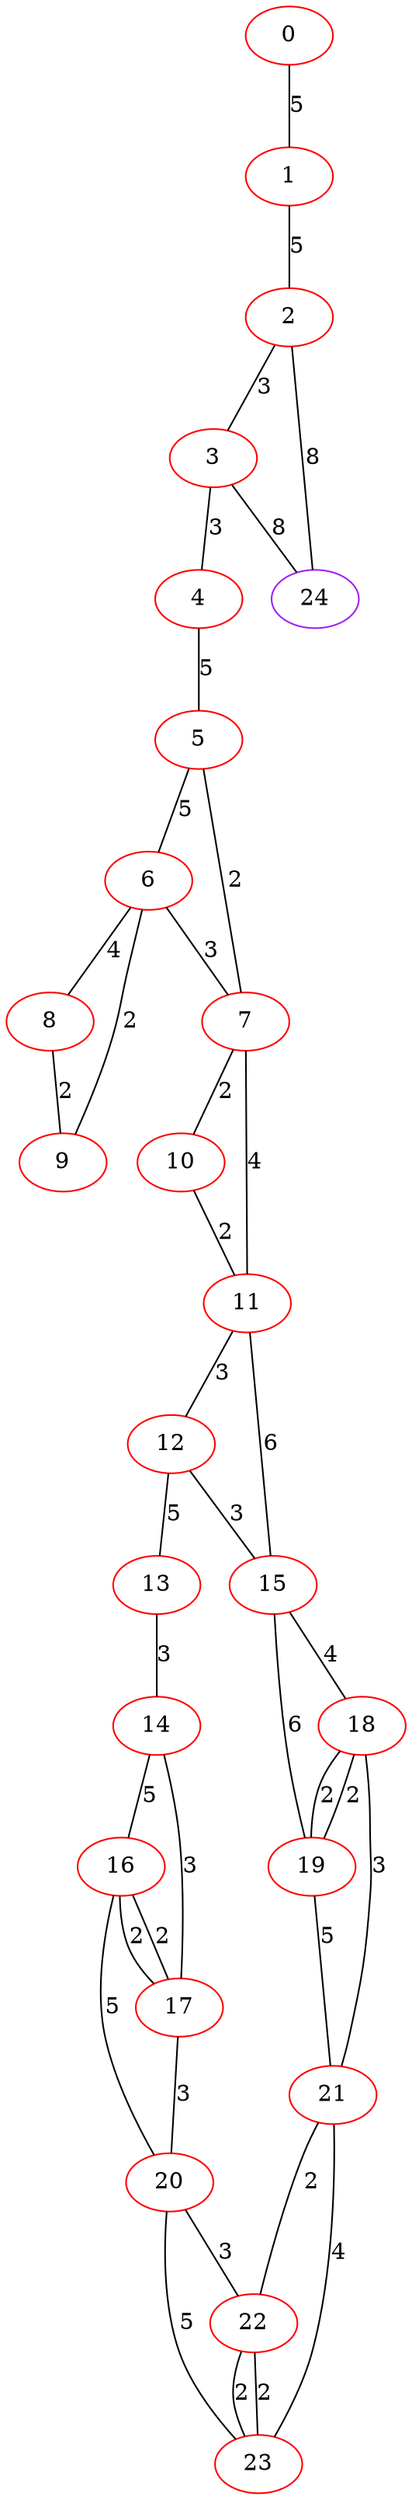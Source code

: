 graph "" {
0 [color=red, weight=1];
1 [color=red, weight=1];
2 [color=red, weight=1];
3 [color=red, weight=1];
4 [color=red, weight=1];
5 [color=red, weight=1];
6 [color=red, weight=1];
7 [color=red, weight=1];
8 [color=red, weight=1];
9 [color=red, weight=1];
10 [color=red, weight=1];
11 [color=red, weight=1];
12 [color=red, weight=1];
13 [color=red, weight=1];
14 [color=red, weight=1];
15 [color=red, weight=1];
16 [color=red, weight=1];
17 [color=red, weight=1];
18 [color=red, weight=1];
19 [color=red, weight=1];
20 [color=red, weight=1];
21 [color=red, weight=1];
22 [color=red, weight=1];
23 [color=red, weight=1];
24 [color=purple, weight=4];
0 -- 1  [key=0, label=5];
1 -- 2  [key=0, label=5];
2 -- 24  [key=0, label=8];
2 -- 3  [key=0, label=3];
3 -- 24  [key=0, label=8];
3 -- 4  [key=0, label=3];
4 -- 5  [key=0, label=5];
5 -- 6  [key=0, label=5];
5 -- 7  [key=0, label=2];
6 -- 8  [key=0, label=4];
6 -- 9  [key=0, label=2];
6 -- 7  [key=0, label=3];
7 -- 10  [key=0, label=2];
7 -- 11  [key=0, label=4];
8 -- 9  [key=0, label=2];
10 -- 11  [key=0, label=2];
11 -- 12  [key=0, label=3];
11 -- 15  [key=0, label=6];
12 -- 13  [key=0, label=5];
12 -- 15  [key=0, label=3];
13 -- 14  [key=0, label=3];
14 -- 16  [key=0, label=5];
14 -- 17  [key=0, label=3];
15 -- 19  [key=0, label=6];
15 -- 18  [key=0, label=4];
16 -- 17  [key=0, label=2];
16 -- 17  [key=1, label=2];
16 -- 20  [key=0, label=5];
17 -- 20  [key=0, label=3];
18 -- 19  [key=0, label=2];
18 -- 19  [key=1, label=2];
18 -- 21  [key=0, label=3];
19 -- 21  [key=0, label=5];
20 -- 22  [key=0, label=3];
20 -- 23  [key=0, label=5];
21 -- 22  [key=0, label=2];
21 -- 23  [key=0, label=4];
22 -- 23  [key=0, label=2];
22 -- 23  [key=1, label=2];
}
